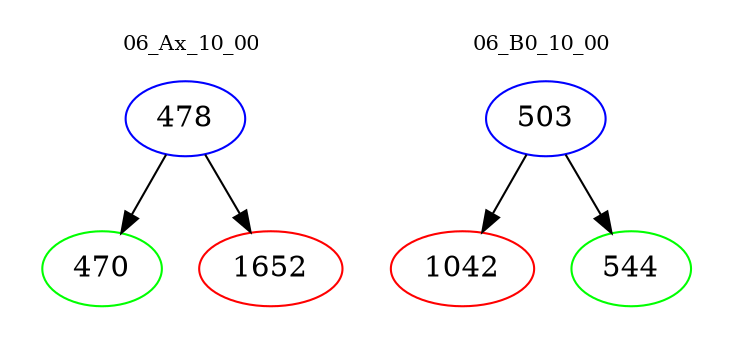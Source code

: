 digraph{
subgraph cluster_0 {
color = white
label = "06_Ax_10_00";
fontsize=10;
T0_478 [label="478", color="blue"]
T0_478 -> T0_470 [color="black"]
T0_470 [label="470", color="green"]
T0_478 -> T0_1652 [color="black"]
T0_1652 [label="1652", color="red"]
}
subgraph cluster_1 {
color = white
label = "06_B0_10_00";
fontsize=10;
T1_503 [label="503", color="blue"]
T1_503 -> T1_1042 [color="black"]
T1_1042 [label="1042", color="red"]
T1_503 -> T1_544 [color="black"]
T1_544 [label="544", color="green"]
}
}
